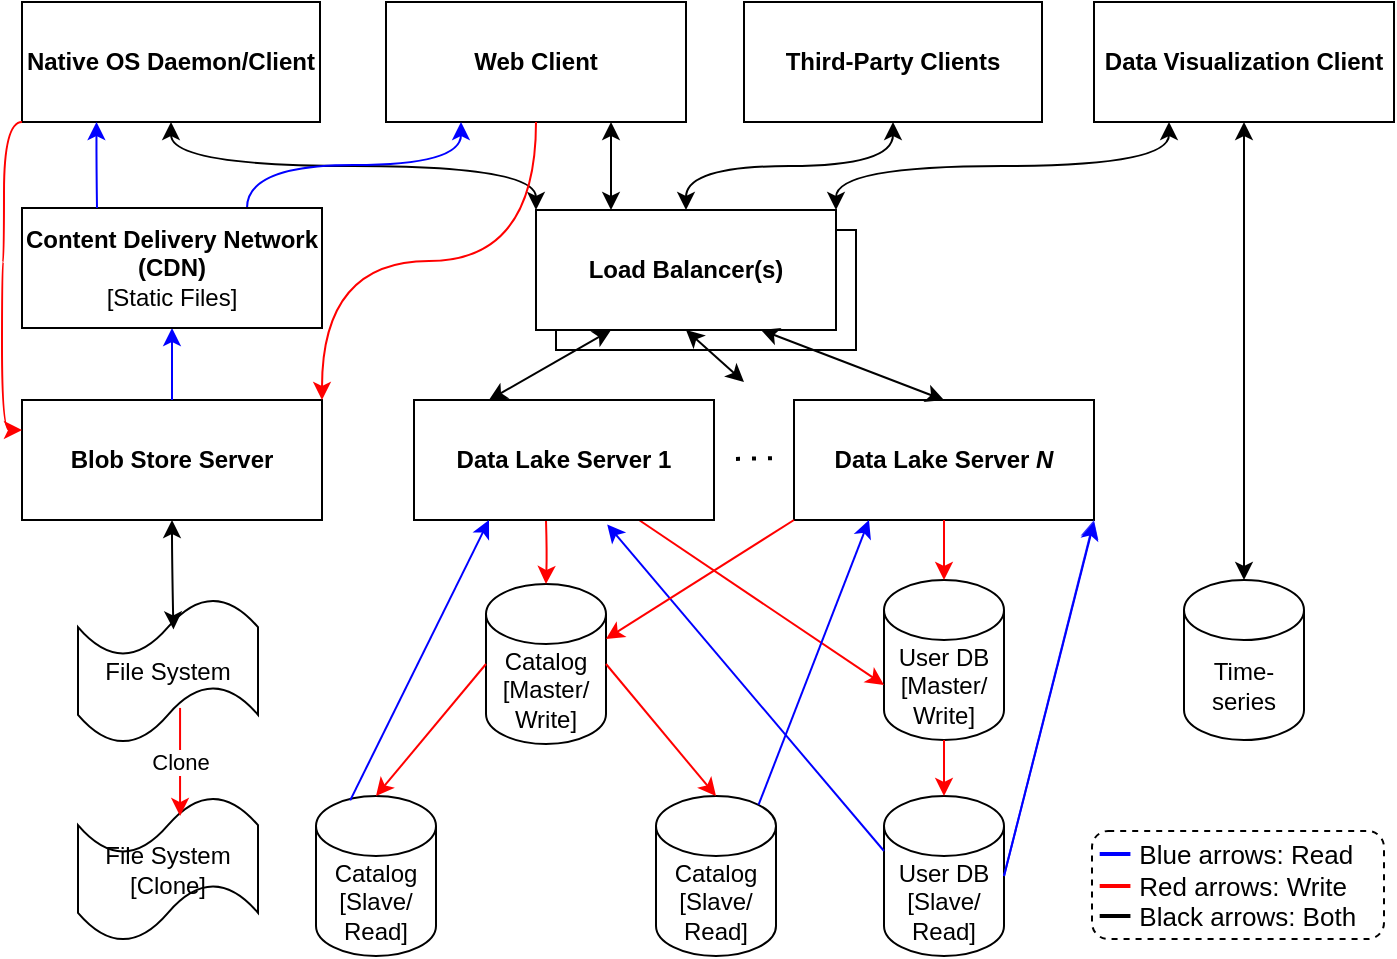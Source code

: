 <mxfile version="20.7.4" type="device"><diagram id="4H0C39IDcbAGUEPH-bhh" name="Page-1"><mxGraphModel dx="780" dy="544" grid="1" gridSize="10" guides="1" tooltips="1" connect="1" arrows="1" fold="1" page="1" pageScale="1" pageWidth="1600" pageHeight="900" math="0" shadow="0"><root><mxCell id="0"/><mxCell id="1" parent="0"/><mxCell id="EnyU3UX8M8uq0Ixc1EwE-2" value="&lt;b style=&quot;border-color: var(--border-color);&quot;&gt;Load Balancer(s)&lt;/b&gt;" style="rounded=0;whiteSpace=wrap;html=1;" parent="1" vertex="1"><mxGeometry x="426" y="314" width="150" height="60" as="geometry"/></mxCell><mxCell id="O2AXrJIZpttTI_qbIPBO-1" value="&lt;b&gt;Web Client&lt;/b&gt;" style="rounded=0;whiteSpace=wrap;html=1;" parent="1" vertex="1"><mxGeometry x="341" y="200" width="150" height="60" as="geometry"/></mxCell><mxCell id="O2AXrJIZpttTI_qbIPBO-2" value="&lt;b&gt;Native OS Daemon/Client&lt;/b&gt;" style="rounded=0;whiteSpace=wrap;html=1;" parent="1" vertex="1"><mxGeometry x="159" y="200" width="149" height="60" as="geometry"/></mxCell><mxCell id="O2AXrJIZpttTI_qbIPBO-4" value="&lt;b&gt;Third-Party Clients&lt;/b&gt;" style="rounded=0;whiteSpace=wrap;html=1;" parent="1" vertex="1"><mxGeometry x="520" y="200" width="149" height="60" as="geometry"/></mxCell><mxCell id="O2AXrJIZpttTI_qbIPBO-7" value="" style="endArrow=classic;html=1;rounded=0;exitX=0.75;exitY=1;exitDx=0;exitDy=0;entryX=0.25;entryY=0;entryDx=0;entryDy=0;startArrow=classic;startFill=1;edgeStyle=orthogonalEdgeStyle;curved=1;" parent="1" source="O2AXrJIZpttTI_qbIPBO-1" target="emBxmv59UipFmMC3L1zb-4" edge="1"><mxGeometry width="50" height="50" relative="1" as="geometry"><mxPoint x="380" y="310" as="sourcePoint"/><mxPoint x="605" y="344" as="targetPoint"/></mxGeometry></mxCell><mxCell id="O2AXrJIZpttTI_qbIPBO-9" value="" style="endArrow=classic;html=1;rounded=0;exitX=0.5;exitY=1;exitDx=0;exitDy=0;startArrow=classic;startFill=1;entryX=0;entryY=0;entryDx=0;entryDy=0;edgeStyle=orthogonalEdgeStyle;curved=1;" parent="1" source="O2AXrJIZpttTI_qbIPBO-2" target="emBxmv59UipFmMC3L1zb-4" edge="1"><mxGeometry width="50" height="50" relative="1" as="geometry"><mxPoint x="380" y="310" as="sourcePoint"/><mxPoint x="415" y="401" as="targetPoint"/></mxGeometry></mxCell><mxCell id="O2AXrJIZpttTI_qbIPBO-10" value="" style="endArrow=classic;html=1;rounded=0;startArrow=classic;startFill=1;exitX=0.5;exitY=1;exitDx=0;exitDy=0;entryX=0.5;entryY=0;entryDx=0;entryDy=0;edgeStyle=orthogonalEdgeStyle;curved=1;" parent="1" source="O2AXrJIZpttTI_qbIPBO-4" target="emBxmv59UipFmMC3L1zb-4" edge="1"><mxGeometry width="50" height="50" relative="1" as="geometry"><mxPoint x="530" y="270" as="sourcePoint"/><mxPoint x="462.5" y="401" as="targetPoint"/></mxGeometry></mxCell><mxCell id="O2AXrJIZpttTI_qbIPBO-14" value="&lt;b&gt;Data Visualization Client&lt;/b&gt;" style="rounded=0;whiteSpace=wrap;html=1;" parent="1" vertex="1"><mxGeometry x="695" y="200" width="150" height="60" as="geometry"/></mxCell><mxCell id="O2AXrJIZpttTI_qbIPBO-15" value="" style="endArrow=classic;html=1;rounded=0;exitX=0.25;exitY=1;exitDx=0;exitDy=0;startArrow=classic;startFill=1;entryX=1;entryY=0;entryDx=0;entryDy=0;edgeStyle=orthogonalEdgeStyle;curved=1;" parent="1" source="O2AXrJIZpttTI_qbIPBO-14" target="emBxmv59UipFmMC3L1zb-4" edge="1"><mxGeometry width="50" height="50" relative="1" as="geometry"><mxPoint x="668" y="350" as="sourcePoint"/><mxPoint x="500" y="400" as="targetPoint"/></mxGeometry></mxCell><mxCell id="O2AXrJIZpttTI_qbIPBO-16" value="User DB [Master/&lt;br&gt;Write]" style="shape=cylinder3;whiteSpace=wrap;html=1;boundedLbl=1;backgroundOutline=1;size=15;" parent="1" vertex="1"><mxGeometry x="590" y="489" width="60" height="80" as="geometry"/></mxCell><mxCell id="O2AXrJIZpttTI_qbIPBO-18" value="" style="endArrow=classic;html=1;rounded=0;startArrow=none;startFill=0;exitX=0.75;exitY=1;exitDx=0;exitDy=0;endFill=1;entryX=0;entryY=0;entryDx=0;entryDy=52.5;entryPerimeter=0;strokeColor=#FF0000;" parent="1" source="EnyU3UX8M8uq0Ixc1EwE-1" target="O2AXrJIZpttTI_qbIPBO-16" edge="1"><mxGeometry width="50" height="50" relative="1" as="geometry"><mxPoint x="507" y="437" as="sourcePoint"/><mxPoint x="707" y="325" as="targetPoint"/></mxGeometry></mxCell><mxCell id="O2AXrJIZpttTI_qbIPBO-20" value="Catalog [Master/&lt;br&gt;Write]" style="shape=cylinder3;whiteSpace=wrap;html=1;boundedLbl=1;backgroundOutline=1;size=15;" parent="1" vertex="1"><mxGeometry x="391" y="491" width="60" height="80" as="geometry"/></mxCell><mxCell id="O2AXrJIZpttTI_qbIPBO-21" value="Catalog [Slave/&lt;br&gt;Read]" style="shape=cylinder3;whiteSpace=wrap;html=1;boundedLbl=1;backgroundOutline=1;size=15;" parent="1" vertex="1"><mxGeometry x="306" y="597" width="60" height="80" as="geometry"/></mxCell><mxCell id="O2AXrJIZpttTI_qbIPBO-22" value="Catalog [Slave/&lt;br style=&quot;border-color: var(--border-color);&quot;&gt;Read]" style="shape=cylinder3;whiteSpace=wrap;html=1;boundedLbl=1;backgroundOutline=1;size=15;" parent="1" vertex="1"><mxGeometry x="476" y="597" width="60" height="80" as="geometry"/></mxCell><mxCell id="O2AXrJIZpttTI_qbIPBO-23" value="" style="endArrow=classic;html=1;rounded=0;exitX=1;exitY=0.5;exitDx=0;exitDy=0;exitPerimeter=0;entryX=0.5;entryY=0;entryDx=0;entryDy=0;entryPerimeter=0;strokeColor=#FF0000;" parent="1" source="O2AXrJIZpttTI_qbIPBO-20" target="O2AXrJIZpttTI_qbIPBO-22" edge="1"><mxGeometry width="50" height="50" relative="1" as="geometry"><mxPoint x="486" y="581" as="sourcePoint"/><mxPoint x="536" y="531" as="targetPoint"/></mxGeometry></mxCell><mxCell id="O2AXrJIZpttTI_qbIPBO-24" value="" style="endArrow=classic;html=1;rounded=0;entryX=0.5;entryY=0;entryDx=0;entryDy=0;entryPerimeter=0;exitX=0;exitY=0.5;exitDx=0;exitDy=0;exitPerimeter=0;strokeColor=#FF0000;" parent="1" source="O2AXrJIZpttTI_qbIPBO-20" target="O2AXrJIZpttTI_qbIPBO-21" edge="1"><mxGeometry width="50" height="50" relative="1" as="geometry"><mxPoint x="486" y="581" as="sourcePoint"/><mxPoint x="536" y="531" as="targetPoint"/></mxGeometry></mxCell><mxCell id="O2AXrJIZpttTI_qbIPBO-26" value="" style="endArrow=classic;html=1;rounded=0;entryX=0.5;entryY=0;entryDx=0;entryDy=0;entryPerimeter=0;startArrow=none;startFill=0;edgeStyle=orthogonalEdgeStyle;curved=1;endFill=1;strokeColor=#FF0000;" parent="1" target="O2AXrJIZpttTI_qbIPBO-20" edge="1"><mxGeometry width="50" height="50" relative="1" as="geometry"><mxPoint x="421" y="459" as="sourcePoint"/><mxPoint x="463" y="416" as="targetPoint"/></mxGeometry></mxCell><mxCell id="O2AXrJIZpttTI_qbIPBO-31" value="&lt;b&gt;Blob Store Server&lt;/b&gt;" style="rounded=0;whiteSpace=wrap;html=1;" parent="1" vertex="1"><mxGeometry x="159" y="399" width="150" height="60" as="geometry"/></mxCell><mxCell id="O2AXrJIZpttTI_qbIPBO-46" value="File System" style="shape=tape;whiteSpace=wrap;html=1;fillColor=none;" parent="1" vertex="1"><mxGeometry x="187" y="498" width="90" height="73" as="geometry"/></mxCell><mxCell id="O2AXrJIZpttTI_qbIPBO-47" value="" style="endArrow=classic;html=1;rounded=0;entryX=0.53;entryY=0.215;entryDx=0;entryDy=0;entryPerimeter=0;exitX=0.5;exitY=1;exitDx=0;exitDy=0;startArrow=classic;startFill=1;edgeStyle=orthogonalEdgeStyle;curved=1;" parent="1" source="O2AXrJIZpttTI_qbIPBO-31" target="O2AXrJIZpttTI_qbIPBO-46" edge="1"><mxGeometry width="50" height="50" relative="1" as="geometry"><mxPoint x="5" y="736" as="sourcePoint"/><mxPoint x="55" y="686" as="targetPoint"/></mxGeometry></mxCell><mxCell id="emBxmv59UipFmMC3L1zb-4" value="&lt;b style=&quot;border-color: var(--border-color);&quot;&gt;Load Balancer(s)&lt;/b&gt;" style="rounded=0;whiteSpace=wrap;html=1;" parent="1" vertex="1"><mxGeometry x="416" y="304" width="150" height="60" as="geometry"/></mxCell><mxCell id="emBxmv59UipFmMC3L1zb-5" value="Time-series" style="shape=cylinder3;whiteSpace=wrap;html=1;boundedLbl=1;backgroundOutline=1;size=15;" parent="1" vertex="1"><mxGeometry x="740" y="489" width="60" height="80" as="geometry"/></mxCell><mxCell id="emBxmv59UipFmMC3L1zb-6" value="" style="endArrow=classic;html=1;rounded=0;exitX=0.5;exitY=1;exitDx=0;exitDy=0;entryX=0.5;entryY=0;entryDx=0;entryDy=0;entryPerimeter=0;startArrow=classic;startFill=1;" parent="1" source="O2AXrJIZpttTI_qbIPBO-14" target="emBxmv59UipFmMC3L1zb-5" edge="1"><mxGeometry width="50" height="50" relative="1" as="geometry"><mxPoint x="480" y="440" as="sourcePoint"/><mxPoint x="530" y="390" as="targetPoint"/></mxGeometry></mxCell><mxCell id="emBxmv59UipFmMC3L1zb-12" value="" style="endArrow=none;html=1;rounded=0;strokeWidth=1;fontSize=14;exitX=0.25;exitY=1;exitDx=0;exitDy=0;entryX=0.75;entryY=0;entryDx=0;entryDy=0;startArrow=classic;startFill=1;edgeStyle=orthogonalEdgeStyle;curved=1;endFill=0;strokeColor=#0000FF;" parent="1" source="O2AXrJIZpttTI_qbIPBO-1" target="EnyU3UX8M8uq0Ixc1EwE-23" edge="1"><mxGeometry width="50" height="50" relative="1" as="geometry"><mxPoint x="540" y="400" as="sourcePoint"/><mxPoint x="590" y="350" as="targetPoint"/></mxGeometry></mxCell><mxCell id="emBxmv59UipFmMC3L1zb-13" value="" style="curved=1;endArrow=none;html=1;rounded=0;strokeWidth=1;fontSize=14;edgeStyle=orthogonalEdgeStyle;entryX=0.5;entryY=0;entryDx=0;entryDy=0;startArrow=classic;startFill=1;endFill=0;strokeColor=#0000FF;" parent="1" source="EnyU3UX8M8uq0Ixc1EwE-23" target="O2AXrJIZpttTI_qbIPBO-31" edge="1"><mxGeometry width="50" height="50" relative="1" as="geometry"><mxPoint x="279.5" y="270" as="sourcePoint"/><mxPoint x="667.85" y="355.26" as="targetPoint"/></mxGeometry></mxCell><mxCell id="EnyU3UX8M8uq0Ixc1EwE-1" value="&lt;b style=&quot;border-color: var(--border-color);&quot;&gt;Data Lake Server 1&lt;/b&gt;" style="rounded=0;whiteSpace=wrap;html=1;" parent="1" vertex="1"><mxGeometry x="355" y="399" width="150" height="60" as="geometry"/></mxCell><mxCell id="EnyU3UX8M8uq0Ixc1EwE-3" value="&lt;b style=&quot;border-color: var(--border-color);&quot;&gt;Data Lake Server &lt;i&gt;N&lt;/i&gt;&lt;/b&gt;" style="rounded=0;whiteSpace=wrap;html=1;" parent="1" vertex="1"><mxGeometry x="545" y="399" width="150" height="60" as="geometry"/></mxCell><mxCell id="EnyU3UX8M8uq0Ixc1EwE-5" value="" style="endArrow=none;dashed=1;html=1;dashPattern=1 3;strokeWidth=2;rounded=0;" parent="1" edge="1"><mxGeometry width="50" height="50" relative="1" as="geometry"><mxPoint x="516" y="428.47" as="sourcePoint"/><mxPoint x="538" y="428" as="targetPoint"/></mxGeometry></mxCell><mxCell id="EnyU3UX8M8uq0Ixc1EwE-6" value="" style="curved=1;endArrow=classic;html=1;rounded=0;strokeWidth=1;exitX=0.25;exitY=1;exitDx=0;exitDy=0;entryX=0.25;entryY=0;entryDx=0;entryDy=0;startArrow=classic;startFill=1;" parent="1" source="emBxmv59UipFmMC3L1zb-4" target="EnyU3UX8M8uq0Ixc1EwE-1" edge="1"><mxGeometry width="50" height="50" relative="1" as="geometry"><mxPoint x="520" y="430" as="sourcePoint"/><mxPoint x="570" y="380" as="targetPoint"/></mxGeometry></mxCell><mxCell id="EnyU3UX8M8uq0Ixc1EwE-8" value="" style="curved=1;endArrow=classic;html=1;rounded=0;strokeWidth=1;exitX=0.75;exitY=1;exitDx=0;exitDy=0;entryX=0.5;entryY=0;entryDx=0;entryDy=0;startArrow=classic;startFill=1;" parent="1" source="emBxmv59UipFmMC3L1zb-4" target="EnyU3UX8M8uq0Ixc1EwE-3" edge="1"><mxGeometry width="50" height="50" relative="1" as="geometry"><mxPoint x="463.5" y="370" as="sourcePoint"/><mxPoint x="387.5" y="399" as="targetPoint"/></mxGeometry></mxCell><mxCell id="EnyU3UX8M8uq0Ixc1EwE-9" value="" style="curved=1;endArrow=classic;html=1;rounded=0;strokeWidth=1;exitX=0.5;exitY=1;exitDx=0;exitDy=0;startArrow=classic;startFill=1;" parent="1" source="emBxmv59UipFmMC3L1zb-4" edge="1"><mxGeometry width="50" height="50" relative="1" as="geometry"><mxPoint x="473.5" y="380" as="sourcePoint"/><mxPoint x="520" y="390" as="targetPoint"/></mxGeometry></mxCell><mxCell id="EnyU3UX8M8uq0Ixc1EwE-10" value="User DB [Slave/&lt;br&gt;Read]" style="shape=cylinder3;whiteSpace=wrap;html=1;boundedLbl=1;backgroundOutline=1;size=15;" parent="1" vertex="1"><mxGeometry x="590" y="597" width="60" height="80" as="geometry"/></mxCell><mxCell id="EnyU3UX8M8uq0Ixc1EwE-13" value="" style="endArrow=classic;html=1;rounded=0;entryX=0.25;entryY=1;entryDx=0;entryDy=0;startArrow=none;startFill=0;endFill=1;exitX=0.285;exitY=0.027;exitDx=0;exitDy=0;exitPerimeter=0;strokeColor=#0000FF;" parent="1" source="O2AXrJIZpttTI_qbIPBO-21" target="EnyU3UX8M8uq0Ixc1EwE-1" edge="1"><mxGeometry width="50" height="50" relative="1" as="geometry"><mxPoint x="431" y="469" as="sourcePoint"/><mxPoint x="431" y="500" as="targetPoint"/></mxGeometry></mxCell><mxCell id="EnyU3UX8M8uq0Ixc1EwE-14" value="" style="endArrow=classic;html=1;rounded=0;entryX=0.25;entryY=1;entryDx=0;entryDy=0;startArrow=none;startFill=0;endFill=1;exitX=0.855;exitY=0;exitDx=0;exitDy=4.35;exitPerimeter=0;strokeColor=#0000FF;" parent="1" source="O2AXrJIZpttTI_qbIPBO-22" target="EnyU3UX8M8uq0Ixc1EwE-3" edge="1"><mxGeometry width="50" height="50" relative="1" as="geometry"><mxPoint x="536.0" y="593.58" as="sourcePoint"/><mxPoint x="605.4" y="466.42" as="targetPoint"/></mxGeometry></mxCell><mxCell id="EnyU3UX8M8uq0Ixc1EwE-15" value="" style="endArrow=classic;html=1;rounded=0;startArrow=none;startFill=0;exitX=0.5;exitY=1;exitDx=0;exitDy=0;endFill=1;entryX=0.5;entryY=0;entryDx=0;entryDy=0;entryPerimeter=0;strokeColor=#FF0000;" parent="1" source="EnyU3UX8M8uq0Ixc1EwE-3" target="O2AXrJIZpttTI_qbIPBO-16" edge="1"><mxGeometry width="50" height="50" relative="1" as="geometry"><mxPoint x="477.5" y="469" as="sourcePoint"/><mxPoint x="605" y="526.476" as="targetPoint"/></mxGeometry></mxCell><mxCell id="EnyU3UX8M8uq0Ixc1EwE-16" value="" style="endArrow=classic;html=1;rounded=0;startArrow=none;startFill=0;exitX=0;exitY=0;exitDx=0;exitDy=27.5;endFill=1;exitPerimeter=0;entryX=0.644;entryY=1.037;entryDx=0;entryDy=0;entryPerimeter=0;strokeColor=#0000FF;" parent="1" source="EnyU3UX8M8uq0Ixc1EwE-10" target="EnyU3UX8M8uq0Ixc1EwE-1" edge="1"><mxGeometry width="50" height="50" relative="1" as="geometry"><mxPoint x="477.5" y="469" as="sourcePoint"/><mxPoint x="600" y="524.426" as="targetPoint"/></mxGeometry></mxCell><mxCell id="EnyU3UX8M8uq0Ixc1EwE-17" value="" style="endArrow=classic;html=1;rounded=0;entryX=1;entryY=1;entryDx=0;entryDy=0;startArrow=none;startFill=0;endFill=1;exitX=1;exitY=0.5;exitDx=0;exitDy=0;exitPerimeter=0;strokeColor=#3333FF;" parent="1" source="EnyU3UX8M8uq0Ixc1EwE-10" target="EnyU3UX8M8uq0Ixc1EwE-3" edge="1"><mxGeometry width="50" height="50" relative="1" as="geometry"><mxPoint x="537.3" y="598.35" as="sourcePoint"/><mxPoint x="592.5" y="469" as="targetPoint"/></mxGeometry></mxCell><mxCell id="EnyU3UX8M8uq0Ixc1EwE-18" value="" style="endArrow=classic;html=1;rounded=0;exitX=0.5;exitY=1;exitDx=0;exitDy=0;exitPerimeter=0;entryX=0.5;entryY=0;entryDx=0;entryDy=0;entryPerimeter=0;strokeColor=#FF0000;" parent="1" source="O2AXrJIZpttTI_qbIPBO-16" target="EnyU3UX8M8uq0Ixc1EwE-10" edge="1"><mxGeometry width="50" height="50" relative="1" as="geometry"><mxPoint x="635" y="565.5" as="sourcePoint"/><mxPoint x="690" y="619.5" as="targetPoint"/></mxGeometry></mxCell><mxCell id="EnyU3UX8M8uq0Ixc1EwE-20" value="" style="endArrow=classic;html=1;rounded=0;entryX=1;entryY=1;entryDx=0;entryDy=0;startArrow=none;startFill=0;endFill=1;exitX=1;exitY=0.5;exitDx=0;exitDy=0;exitPerimeter=0;strokeColor=#0000FF;" parent="1" edge="1"><mxGeometry width="50" height="50" relative="1" as="geometry"><mxPoint x="650.0" y="637" as="sourcePoint"/><mxPoint x="695.0" y="460" as="targetPoint"/></mxGeometry></mxCell><mxCell id="EnyU3UX8M8uq0Ixc1EwE-21" value="" style="endArrow=classic;html=1;rounded=0;startArrow=none;startFill=0;exitX=0;exitY=1;exitDx=0;exitDy=0;endFill=1;entryX=1;entryY=0;entryDx=0;entryDy=27.5;entryPerimeter=0;strokeColor=#FF0000;" parent="1" source="EnyU3UX8M8uq0Ixc1EwE-3" target="O2AXrJIZpttTI_qbIPBO-20" edge="1"><mxGeometry width="50" height="50" relative="1" as="geometry"><mxPoint x="630.0" y="469" as="sourcePoint"/><mxPoint x="630.0" y="498" as="targetPoint"/></mxGeometry></mxCell><mxCell id="EnyU3UX8M8uq0Ixc1EwE-23" value="&lt;b&gt;Content Delivery Network (CDN)&lt;/b&gt;&lt;br&gt;[Static Files]" style="rounded=0;whiteSpace=wrap;html=1;" parent="1" vertex="1"><mxGeometry x="159" y="303" width="150" height="60" as="geometry"/></mxCell><mxCell id="EnyU3UX8M8uq0Ixc1EwE-26" value="" style="curved=1;endArrow=none;html=1;rounded=0;strokeWidth=1;fontSize=14;edgeStyle=orthogonalEdgeStyle;startArrow=classic;startFill=1;exitX=0.25;exitY=1;exitDx=0;exitDy=0;endFill=0;strokeColor=#0000FF;entryX=0.25;entryY=0;entryDx=0;entryDy=0;" parent="1" source="O2AXrJIZpttTI_qbIPBO-2" target="EnyU3UX8M8uq0Ixc1EwE-23" edge="1"><mxGeometry width="50" height="50" relative="1" as="geometry"><mxPoint x="244" y="369" as="sourcePoint"/><mxPoint x="196" y="310" as="targetPoint"/></mxGeometry></mxCell><mxCell id="EnyU3UX8M8uq0Ixc1EwE-27" value="" style="endArrow=classic;html=1;rounded=0;startArrow=none;startFill=0;exitX=0.5;exitY=1;exitDx=0;exitDy=0;endFill=1;entryX=1;entryY=0;entryDx=0;entryDy=0;strokeColor=#FF0000;edgeStyle=orthogonalEdgeStyle;curved=1;" parent="1" source="O2AXrJIZpttTI_qbIPBO-1" target="O2AXrJIZpttTI_qbIPBO-31" edge="1"><mxGeometry width="50" height="50" relative="1" as="geometry"><mxPoint x="385" y="299.5" as="sourcePoint"/><mxPoint x="291.0" y="359" as="targetPoint"/></mxGeometry></mxCell><mxCell id="EnyU3UX8M8uq0Ixc1EwE-28" value="" style="endArrow=classic;html=1;rounded=0;startArrow=none;startFill=0;exitX=0;exitY=1;exitDx=0;exitDy=0;endFill=1;entryX=0;entryY=0.25;entryDx=0;entryDy=0;strokeColor=#FF0000;edgeStyle=orthogonalEdgeStyle;curved=1;" parent="1" source="O2AXrJIZpttTI_qbIPBO-2" target="O2AXrJIZpttTI_qbIPBO-31" edge="1"><mxGeometry x="-0.084" y="-20" width="50" height="50" relative="1" as="geometry"><mxPoint x="415" y="270" as="sourcePoint"/><mxPoint x="319.0" y="409" as="targetPoint"/><Array as="points"><mxPoint x="150" y="260"/><mxPoint x="150" y="330"/><mxPoint x="149" y="414"/></Array><mxPoint as="offset"/></mxGeometry></mxCell><mxCell id="_5u3g9vSpa3bb_VIIPnW-1" value="File System&lt;br&gt;[Clone]" style="shape=tape;whiteSpace=wrap;html=1;fillColor=none;" parent="1" vertex="1"><mxGeometry x="187" y="597" width="90" height="73" as="geometry"/></mxCell><mxCell id="_5u3g9vSpa3bb_VIIPnW-2" value="Clone" style="endArrow=classic;html=1;rounded=0;startArrow=none;startFill=0;exitX=0.567;exitY=0.753;exitDx=0;exitDy=0;endFill=1;entryX=0.567;entryY=0.137;entryDx=0;entryDy=0;entryPerimeter=0;strokeColor=#FF0000;exitPerimeter=0;" parent="1" source="O2AXrJIZpttTI_qbIPBO-46" target="_5u3g9vSpa3bb_VIIPnW-1" edge="1"><mxGeometry width="50" height="50" relative="1" as="geometry"><mxPoint x="233.5" y="550" as="sourcePoint"/><mxPoint x="233.5" y="580" as="targetPoint"/></mxGeometry></mxCell><mxCell id="AQeOlsCLLz_4BMK-fLjW-4" value="" style="group" vertex="1" connectable="0" parent="1"><mxGeometry x="694" y="614.5" width="146" height="54" as="geometry"/></mxCell><mxCell id="LchVNktv8GcmD-mOMafX-2" value="&lt;span style=&quot;font-size: 13px;&quot;&gt;&amp;nbsp; &amp;nbsp; &amp;nbsp; Blue arrows: Read&lt;br&gt;&amp;nbsp; &amp;nbsp; &amp;nbsp; Red arrows: Write&lt;br&gt;&amp;nbsp; &amp;nbsp; &amp;nbsp; Black arrows: Both&lt;br&gt;&lt;/span&gt;" style="rounded=1;whiteSpace=wrap;html=1;dashed=1;align=left;" parent="AQeOlsCLLz_4BMK-fLjW-4" vertex="1"><mxGeometry width="146" height="54" as="geometry"/></mxCell><mxCell id="AQeOlsCLLz_4BMK-fLjW-1" value="" style="endArrow=none;html=1;rounded=0;strokeColor=#0000FF;strokeWidth=2;" edge="1" parent="AQeOlsCLLz_4BMK-fLjW-4"><mxGeometry width="50" height="50" relative="1" as="geometry"><mxPoint x="3.842" y="11.5" as="sourcePoint"/><mxPoint x="19.211" y="11.5" as="targetPoint"/></mxGeometry></mxCell><mxCell id="AQeOlsCLLz_4BMK-fLjW-2" value="" style="endArrow=none;html=1;rounded=0;strokeColor=#FF0000;strokeWidth=2;" edge="1" parent="AQeOlsCLLz_4BMK-fLjW-4"><mxGeometry width="50" height="50" relative="1" as="geometry"><mxPoint x="3.842" y="27.5" as="sourcePoint"/><mxPoint x="19.211" y="27.5" as="targetPoint"/></mxGeometry></mxCell><mxCell id="AQeOlsCLLz_4BMK-fLjW-3" value="" style="endArrow=none;html=1;rounded=0;strokeColor=#000000;strokeWidth=2;" edge="1" parent="AQeOlsCLLz_4BMK-fLjW-4"><mxGeometry width="50" height="50" relative="1" as="geometry"><mxPoint x="3.842" y="42.5" as="sourcePoint"/><mxPoint x="19.211" y="42.5" as="targetPoint"/></mxGeometry></mxCell></root></mxGraphModel></diagram></mxfile>